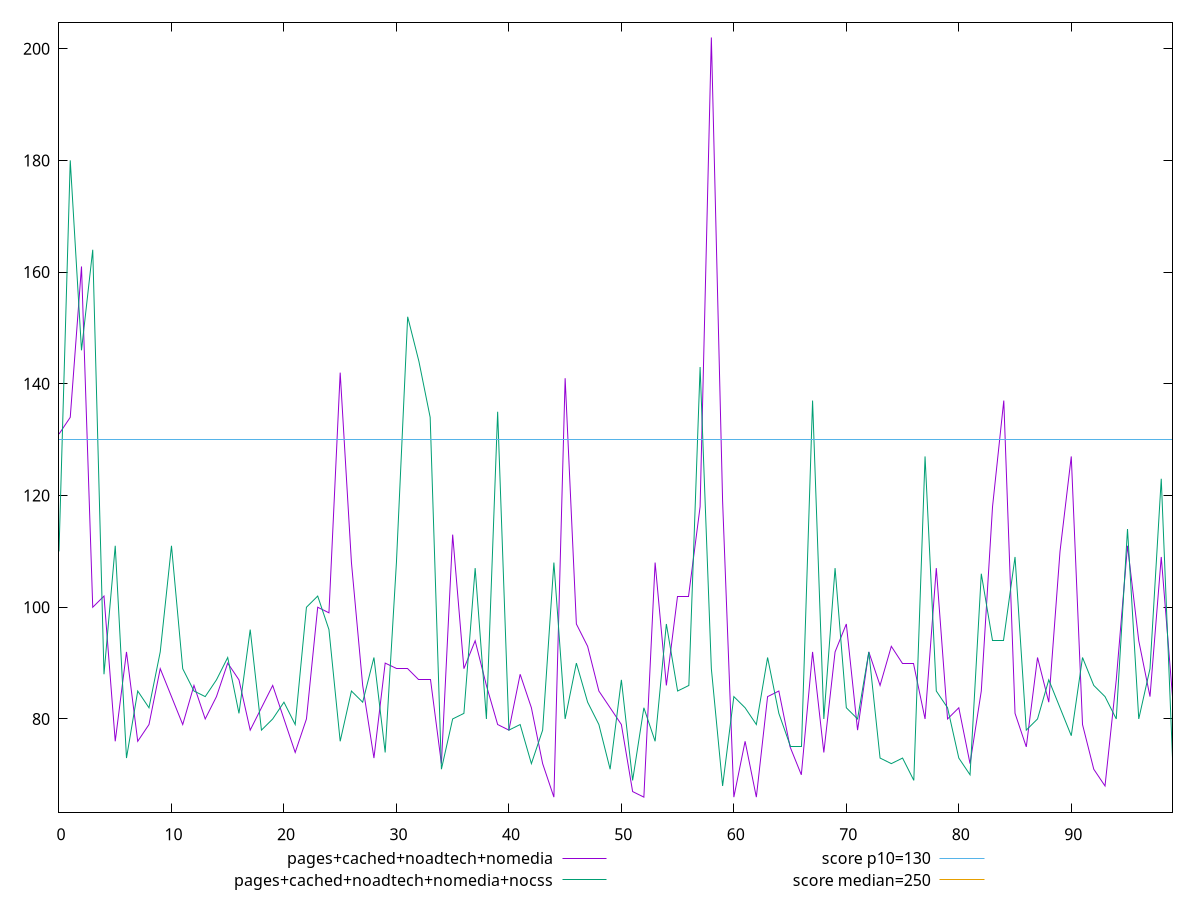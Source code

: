 reset

$pagesCachedNoadtechNomedia <<EOF
0 131
1 133.99999999999955
2 161
3 100
4 102
5 76
6 92
7 76
8 79
9 89
10 84
11 79
12 86
13 80
14 84
15 90
16 87
17 78
18 82
19 86
20 80
21 74
22 80
23 100
24 99
25 142
26 108
27 86
28 73
29 90
30 89
31 89
32 87
33 87
34 72
35 113
36 89
37 94
38 86
39 79
40 78
41 88
42 82
43 72
44 66
45 141
46 97
47 93
48 85
49 82
50 79
51 67
52 66
53 108
54 86
55 102
56 102
57 118
58 202
59 119
60 66
61 76
62 66
63 84
64 85
65 75
66 70
67 92
68 74
69 92
70 97
71 78
72 92
73 86
74 93
75 90
76 90
77 80
78 107
79 80
80 82
81 72
82 85
83 118
84 137
85 81
86 75
87 91
88 83
89 110
90 127
91 79
92 71
93 68
94 87
95 111
96 94
97 84
98 109
99 84
EOF

$pagesCachedNoadtechNomediaNocss <<EOF
0 110
1 180
2 146
3 164
4 88
5 111
6 73
7 85
8 82
9 92
10 111
11 89
12 85
13 84
14 87
15 91
16 81
17 96
18 78
19 80
20 83
21 79
22 100
23 102
24 96
25 76
26 85
27 83
28 91
29 74
30 108
31 152
32 144
33 134
34 71
35 80
36 81
37 107
38 80
39 135
40 78
41 79
42 72
43 78
44 108
45 80
46 90
47 83
48 79
49 71
50 87
51 69
52 82
53 76
54 97
55 85
56 86
57 143
58 89
59 68
60 84
61 82
62 79
63 91
64 81
65 75
66 75
67 137
68 80
69 107
70 82
71 80
72 92
73 73
74 72
75 73
76 69
77 127
78 85
79 82
80 73
81 70
82 106
83 94
84 94
85 109
86 78
87 80
88 87
89 82
90 77
91 91
92 86
93 84
94 80
95 114
96 80
97 89
98 123
99 73
EOF

set key outside below
set xrange [0:99]
set yrange [63.28:204.72]
set trange [63.28:204.72]
set terminal svg size 640, 520 enhanced background rgb 'white'
set output "report_00017_2021-02-10T15-08-03.406Z/max-potential-fid/comparison/line/3_vs_4.svg"

plot $pagesCachedNoadtechNomedia title "pages+cached+noadtech+nomedia" with line, \
     $pagesCachedNoadtechNomediaNocss title "pages+cached+noadtech+nomedia+nocss" with line, \
     130 title "score p10=130", \
     250 title "score median=250"

reset

